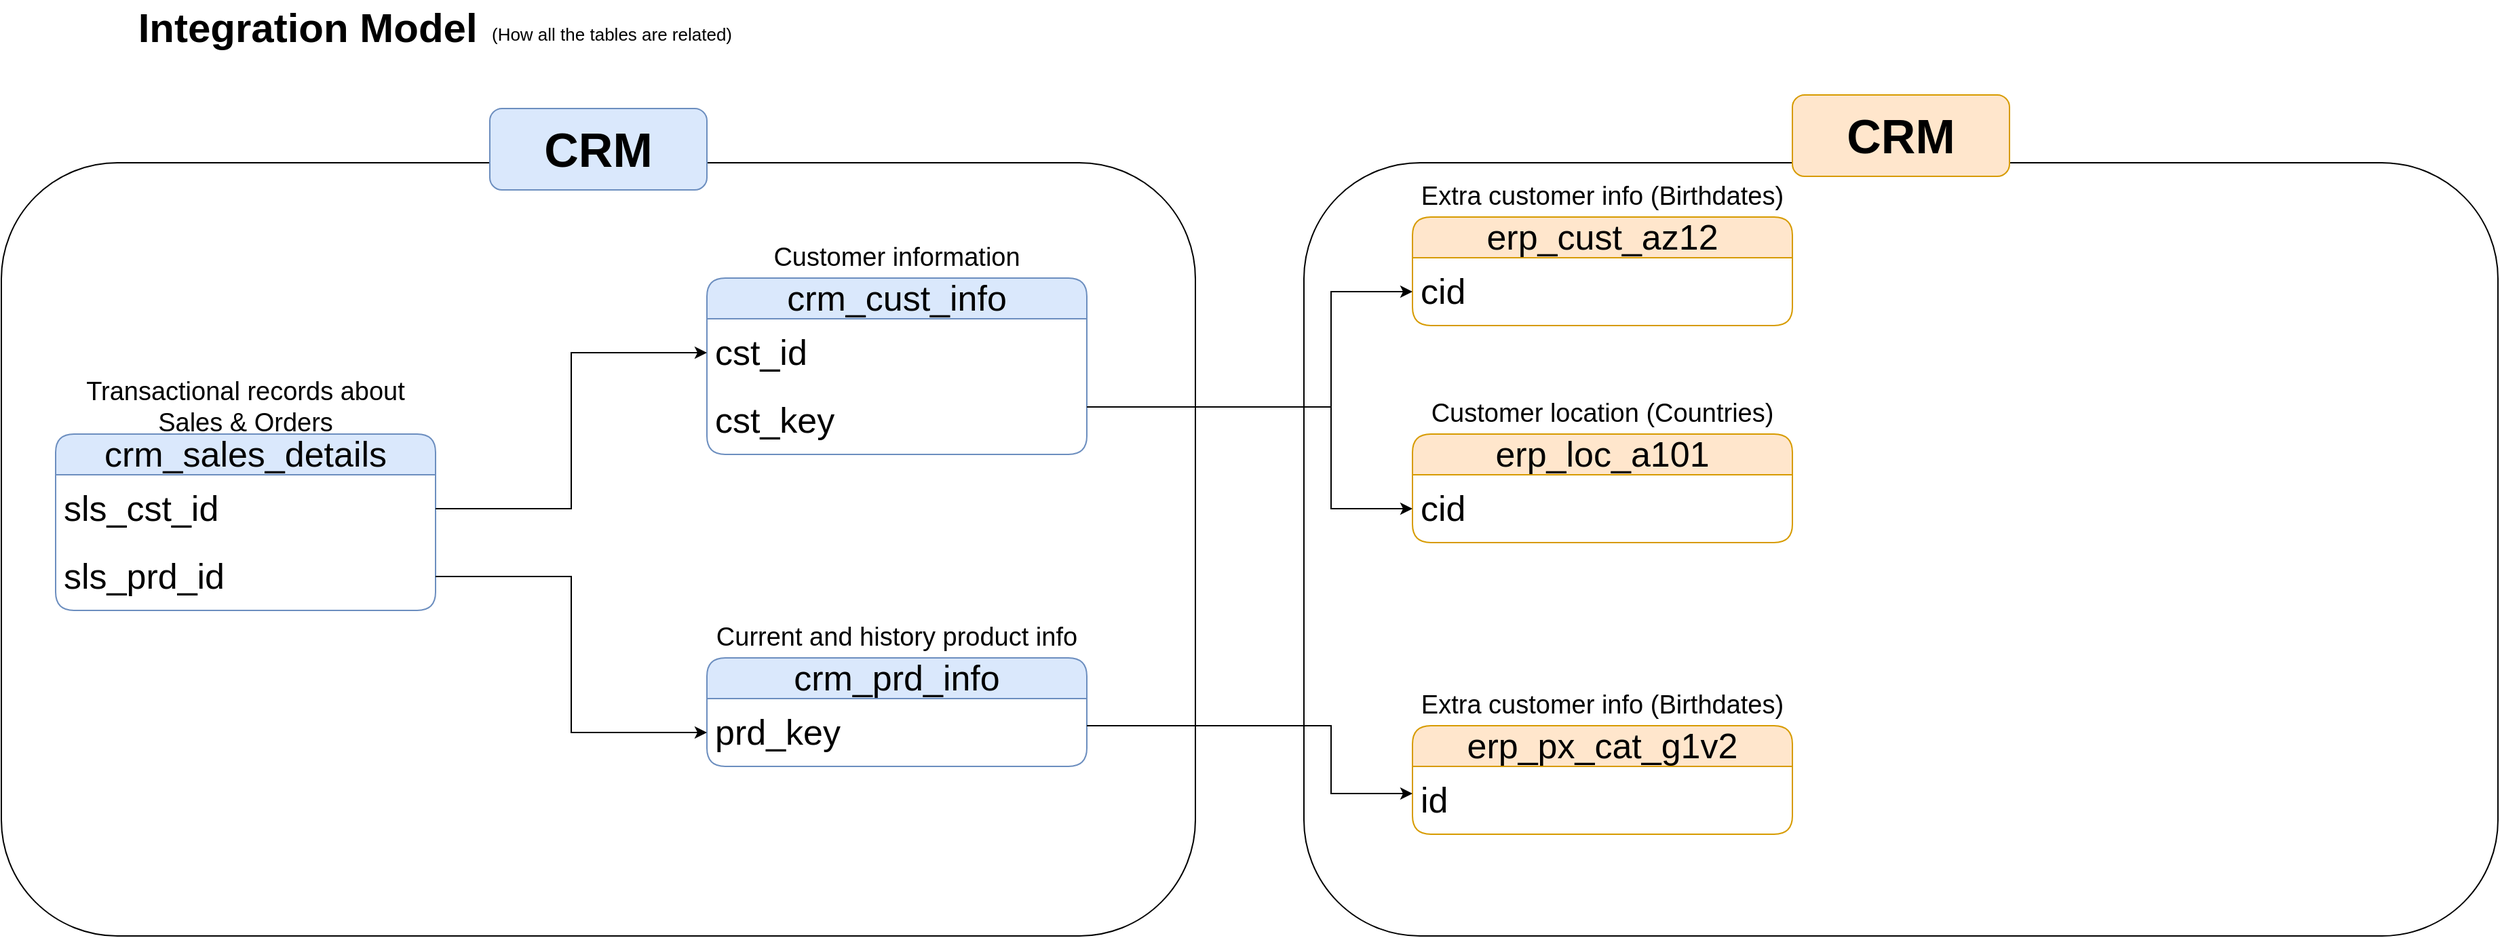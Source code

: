 <mxfile version="26.0.16">
  <diagram name="Page-1" id="vhHkQ2Hb0ev-NZiC7_sB">
    <mxGraphModel dx="1980" dy="1116" grid="1" gridSize="10" guides="1" tooltips="1" connect="1" arrows="1" fold="1" page="1" pageScale="1" pageWidth="1600" pageHeight="1200" math="0" shadow="0">
      <root>
        <mxCell id="0" />
        <mxCell id="1" parent="0" />
        <mxCell id="FpzBXiF51fYtFxmnO7EW-1" value="crm_cust_info" style="swimlane;fontStyle=0;childLayout=stackLayout;horizontal=1;startSize=30;horizontalStack=0;resizeParent=1;resizeParentMax=0;resizeLast=0;collapsible=1;marginBottom=0;whiteSpace=wrap;html=1;rounded=1;fontSize=26;fillColor=#dae8fc;strokeColor=#6c8ebf;" vertex="1" parent="1">
          <mxGeometry x="520" y="245" width="280" height="130" as="geometry">
            <mxRectangle x="360" y="200" width="60" height="30" as="alternateBounds" />
          </mxGeometry>
        </mxCell>
        <mxCell id="FpzBXiF51fYtFxmnO7EW-2" value="cst_id" style="text;strokeColor=none;fillColor=none;align=left;verticalAlign=middle;spacingLeft=4;spacingRight=4;overflow=hidden;points=[[0,0.5],[1,0.5]];portConstraint=eastwest;rotatable=0;whiteSpace=wrap;html=1;rounded=1;fontSize=26;" vertex="1" parent="FpzBXiF51fYtFxmnO7EW-1">
          <mxGeometry y="30" width="280" height="50" as="geometry" />
        </mxCell>
        <mxCell id="FpzBXiF51fYtFxmnO7EW-24" value="cst_key" style="text;strokeColor=none;fillColor=none;align=left;verticalAlign=middle;spacingLeft=4;spacingRight=4;overflow=hidden;points=[[0,0.5],[1,0.5]];portConstraint=eastwest;rotatable=0;whiteSpace=wrap;html=1;rounded=1;fontSize=26;" vertex="1" parent="FpzBXiF51fYtFxmnO7EW-1">
          <mxGeometry y="80" width="280" height="50" as="geometry" />
        </mxCell>
        <mxCell id="FpzBXiF51fYtFxmnO7EW-5" value="&lt;font style=&quot;font-size: 19px;&quot;&gt;Customer information&lt;/font&gt;" style="text;html=1;align=center;verticalAlign=middle;whiteSpace=wrap;rounded=0;" vertex="1" parent="1">
          <mxGeometry x="560" y="215" width="200" height="30" as="geometry" />
        </mxCell>
        <mxCell id="FpzBXiF51fYtFxmnO7EW-7" value="&lt;font style=&quot;font-size: 30px;&quot;&gt;&lt;b&gt;Integration Model&amp;nbsp;&lt;/b&gt;&lt;/font&gt;" style="text;html=1;align=center;verticalAlign=middle;whiteSpace=wrap;rounded=0;" vertex="1" parent="1">
          <mxGeometry x="80" y="40" width="300" height="40" as="geometry" />
        </mxCell>
        <mxCell id="FpzBXiF51fYtFxmnO7EW-8" value="&lt;font style=&quot;font-size: 13px;&quot;&gt;(How all the tables are related)&lt;/font&gt;" style="text;html=1;align=center;verticalAlign=middle;whiteSpace=wrap;rounded=0;" vertex="1" parent="1">
          <mxGeometry x="350" y="50" width="200" height="30" as="geometry" />
        </mxCell>
        <mxCell id="FpzBXiF51fYtFxmnO7EW-10" value="crm_prd_info" style="swimlane;fontStyle=0;childLayout=stackLayout;horizontal=1;startSize=30;horizontalStack=0;resizeParent=1;resizeParentMax=0;resizeLast=0;collapsible=1;marginBottom=0;whiteSpace=wrap;html=1;rounded=1;fontSize=26;fillColor=#dae8fc;strokeColor=#6c8ebf;" vertex="1" parent="1">
          <mxGeometry x="520" y="525" width="280" height="80" as="geometry">
            <mxRectangle x="360" y="200" width="60" height="30" as="alternateBounds" />
          </mxGeometry>
        </mxCell>
        <mxCell id="FpzBXiF51fYtFxmnO7EW-11" value="prd_key" style="text;strokeColor=none;fillColor=none;align=left;verticalAlign=middle;spacingLeft=4;spacingRight=4;overflow=hidden;points=[[0,0.5],[1,0.5]];portConstraint=eastwest;rotatable=0;whiteSpace=wrap;html=1;rounded=1;fontSize=26;" vertex="1" parent="FpzBXiF51fYtFxmnO7EW-10">
          <mxGeometry y="30" width="280" height="50" as="geometry" />
        </mxCell>
        <mxCell id="FpzBXiF51fYtFxmnO7EW-12" value="&lt;font style=&quot;font-size: 19px;&quot;&gt;Current and history product info&lt;/font&gt;" style="text;html=1;align=center;verticalAlign=middle;whiteSpace=wrap;rounded=0;" vertex="1" parent="1">
          <mxGeometry x="480" y="495" width="360" height="30" as="geometry" />
        </mxCell>
        <mxCell id="FpzBXiF51fYtFxmnO7EW-14" value="crm_sales_details" style="swimlane;fontStyle=0;childLayout=stackLayout;horizontal=1;startSize=30;horizontalStack=0;resizeParent=1;resizeParentMax=0;resizeLast=0;collapsible=1;marginBottom=0;whiteSpace=wrap;html=1;rounded=1;fontSize=26;fillColor=#dae8fc;strokeColor=#6c8ebf;" vertex="1" parent="1">
          <mxGeometry x="40" y="360" width="280" height="130" as="geometry">
            <mxRectangle x="360" y="200" width="60" height="30" as="alternateBounds" />
          </mxGeometry>
        </mxCell>
        <mxCell id="FpzBXiF51fYtFxmnO7EW-18" value="sls_cst_id" style="text;strokeColor=none;fillColor=none;align=left;verticalAlign=middle;spacingLeft=4;spacingRight=4;overflow=hidden;points=[[0,0.5],[1,0.5]];portConstraint=eastwest;rotatable=0;whiteSpace=wrap;html=1;rounded=1;fontSize=26;" vertex="1" parent="FpzBXiF51fYtFxmnO7EW-14">
          <mxGeometry y="30" width="280" height="50" as="geometry" />
        </mxCell>
        <mxCell id="FpzBXiF51fYtFxmnO7EW-15" value="sls_prd_id" style="text;strokeColor=none;fillColor=none;align=left;verticalAlign=middle;spacingLeft=4;spacingRight=4;overflow=hidden;points=[[0,0.5],[1,0.5]];portConstraint=eastwest;rotatable=0;whiteSpace=wrap;html=1;rounded=1;fontSize=26;" vertex="1" parent="FpzBXiF51fYtFxmnO7EW-14">
          <mxGeometry y="80" width="280" height="50" as="geometry" />
        </mxCell>
        <mxCell id="FpzBXiF51fYtFxmnO7EW-16" value="&lt;font style=&quot;font-size: 19px;&quot;&gt;Transactional records about Sales &amp;amp; Orders&lt;/font&gt;" style="text;html=1;align=center;verticalAlign=middle;whiteSpace=wrap;rounded=0;" vertex="1" parent="1">
          <mxGeometry x="40" y="320" width="280" height="40" as="geometry" />
        </mxCell>
        <mxCell id="FpzBXiF51fYtFxmnO7EW-19" style="edgeStyle=orthogonalEdgeStyle;rounded=0;orthogonalLoop=1;jettySize=auto;html=1;entryX=0;entryY=0.5;entryDx=0;entryDy=0;" edge="1" parent="1" source="FpzBXiF51fYtFxmnO7EW-18" target="FpzBXiF51fYtFxmnO7EW-2">
          <mxGeometry relative="1" as="geometry" />
        </mxCell>
        <mxCell id="FpzBXiF51fYtFxmnO7EW-20" style="edgeStyle=orthogonalEdgeStyle;rounded=0;orthogonalLoop=1;jettySize=auto;html=1;entryX=0;entryY=0.5;entryDx=0;entryDy=0;" edge="1" parent="1" source="FpzBXiF51fYtFxmnO7EW-15" target="FpzBXiF51fYtFxmnO7EW-11">
          <mxGeometry relative="1" as="geometry">
            <mxPoint x="370" y="465" as="targetPoint" />
          </mxGeometry>
        </mxCell>
        <mxCell id="FpzBXiF51fYtFxmnO7EW-21" value="erp_cust_az12" style="swimlane;fontStyle=0;childLayout=stackLayout;horizontal=1;startSize=30;horizontalStack=0;resizeParent=1;resizeParentMax=0;resizeLast=0;collapsible=1;marginBottom=0;whiteSpace=wrap;html=1;rounded=1;fontSize=26;fillColor=#ffe6cc;strokeColor=#d79b00;" vertex="1" parent="1">
          <mxGeometry x="1040" y="200" width="280" height="80" as="geometry">
            <mxRectangle x="360" y="200" width="60" height="30" as="alternateBounds" />
          </mxGeometry>
        </mxCell>
        <mxCell id="FpzBXiF51fYtFxmnO7EW-22" value="cid" style="text;strokeColor=none;fillColor=none;align=left;verticalAlign=middle;spacingLeft=4;spacingRight=4;overflow=hidden;points=[[0,0.5],[1,0.5]];portConstraint=eastwest;rotatable=0;whiteSpace=wrap;html=1;rounded=1;fontSize=26;" vertex="1" parent="FpzBXiF51fYtFxmnO7EW-21">
          <mxGeometry y="30" width="280" height="50" as="geometry" />
        </mxCell>
        <mxCell id="FpzBXiF51fYtFxmnO7EW-23" value="&lt;font style=&quot;font-size: 19px;&quot;&gt;Extra customer info (Birthdates)&lt;/font&gt;" style="text;html=1;align=center;verticalAlign=middle;whiteSpace=wrap;rounded=0;" vertex="1" parent="1">
          <mxGeometry x="1000" y="170" width="360" height="30" as="geometry" />
        </mxCell>
        <mxCell id="FpzBXiF51fYtFxmnO7EW-25" style="edgeStyle=orthogonalEdgeStyle;rounded=0;orthogonalLoop=1;jettySize=auto;html=1;entryX=0;entryY=0.5;entryDx=0;entryDy=0;" edge="1" parent="1" source="FpzBXiF51fYtFxmnO7EW-24" target="FpzBXiF51fYtFxmnO7EW-22">
          <mxGeometry relative="1" as="geometry">
            <Array as="points">
              <mxPoint x="980" y="340" />
              <mxPoint x="980" y="255" />
            </Array>
          </mxGeometry>
        </mxCell>
        <mxCell id="FpzBXiF51fYtFxmnO7EW-26" value="erp_loc_a101" style="swimlane;fontStyle=0;childLayout=stackLayout;horizontal=1;startSize=30;horizontalStack=0;resizeParent=1;resizeParentMax=0;resizeLast=0;collapsible=1;marginBottom=0;whiteSpace=wrap;html=1;rounded=1;fontSize=26;fillColor=#ffe6cc;strokeColor=#d79b00;" vertex="1" parent="1">
          <mxGeometry x="1040" y="360" width="280" height="80" as="geometry">
            <mxRectangle x="360" y="200" width="60" height="30" as="alternateBounds" />
          </mxGeometry>
        </mxCell>
        <mxCell id="FpzBXiF51fYtFxmnO7EW-27" value="cid" style="text;strokeColor=none;fillColor=none;align=left;verticalAlign=middle;spacingLeft=4;spacingRight=4;overflow=hidden;points=[[0,0.5],[1,0.5]];portConstraint=eastwest;rotatable=0;whiteSpace=wrap;html=1;rounded=1;fontSize=26;" vertex="1" parent="FpzBXiF51fYtFxmnO7EW-26">
          <mxGeometry y="30" width="280" height="50" as="geometry" />
        </mxCell>
        <mxCell id="FpzBXiF51fYtFxmnO7EW-28" value="&lt;font style=&quot;font-size: 19px;&quot;&gt;Customer location (Countries)&lt;/font&gt;" style="text;html=1;align=center;verticalAlign=middle;whiteSpace=wrap;rounded=0;" vertex="1" parent="1">
          <mxGeometry x="1000" y="330" width="360" height="30" as="geometry" />
        </mxCell>
        <mxCell id="FpzBXiF51fYtFxmnO7EW-31" style="edgeStyle=orthogonalEdgeStyle;rounded=0;orthogonalLoop=1;jettySize=auto;html=1;" edge="1" parent="1" source="FpzBXiF51fYtFxmnO7EW-24" target="FpzBXiF51fYtFxmnO7EW-27">
          <mxGeometry relative="1" as="geometry">
            <Array as="points">
              <mxPoint x="980" y="340" />
              <mxPoint x="980" y="415" />
            </Array>
          </mxGeometry>
        </mxCell>
        <mxCell id="FpzBXiF51fYtFxmnO7EW-32" value="erp_px_cat_g1v2" style="swimlane;fontStyle=0;childLayout=stackLayout;horizontal=1;startSize=30;horizontalStack=0;resizeParent=1;resizeParentMax=0;resizeLast=0;collapsible=1;marginBottom=0;whiteSpace=wrap;html=1;rounded=1;fontSize=26;fillColor=#ffe6cc;strokeColor=#d79b00;" vertex="1" parent="1">
          <mxGeometry x="1040" y="575" width="280" height="80" as="geometry">
            <mxRectangle x="360" y="200" width="60" height="30" as="alternateBounds" />
          </mxGeometry>
        </mxCell>
        <mxCell id="FpzBXiF51fYtFxmnO7EW-33" value="id" style="text;strokeColor=none;fillColor=none;align=left;verticalAlign=middle;spacingLeft=4;spacingRight=4;overflow=hidden;points=[[0,0.5],[1,0.5]];portConstraint=eastwest;rotatable=0;whiteSpace=wrap;html=1;rounded=1;fontSize=26;" vertex="1" parent="FpzBXiF51fYtFxmnO7EW-32">
          <mxGeometry y="30" width="280" height="50" as="geometry" />
        </mxCell>
        <mxCell id="FpzBXiF51fYtFxmnO7EW-34" value="&lt;font style=&quot;font-size: 19px;&quot;&gt;Extra customer info (Birthdates)&lt;/font&gt;" style="text;html=1;align=center;verticalAlign=middle;whiteSpace=wrap;rounded=0;" vertex="1" parent="1">
          <mxGeometry x="1000" y="545" width="360" height="30" as="geometry" />
        </mxCell>
        <mxCell id="FpzBXiF51fYtFxmnO7EW-35" style="edgeStyle=orthogonalEdgeStyle;rounded=0;orthogonalLoop=1;jettySize=auto;html=1;" edge="1" parent="1" source="FpzBXiF51fYtFxmnO7EW-11" target="FpzBXiF51fYtFxmnO7EW-33">
          <mxGeometry relative="1" as="geometry">
            <Array as="points">
              <mxPoint x="980" y="575" />
              <mxPoint x="980" y="625" />
            </Array>
          </mxGeometry>
        </mxCell>
        <mxCell id="FpzBXiF51fYtFxmnO7EW-36" value="" style="rounded=1;whiteSpace=wrap;html=1;fillColor=none;" vertex="1" parent="1">
          <mxGeometry y="160" width="880" height="570" as="geometry" />
        </mxCell>
        <mxCell id="FpzBXiF51fYtFxmnO7EW-37" value="" style="rounded=1;whiteSpace=wrap;html=1;fillColor=none;" vertex="1" parent="1">
          <mxGeometry x="960" y="160" width="880" height="570" as="geometry" />
        </mxCell>
        <mxCell id="FpzBXiF51fYtFxmnO7EW-38" value="&lt;font style=&quot;font-size: 35px;&quot;&gt;&lt;b&gt;CRM&lt;/b&gt;&lt;/font&gt;" style="rounded=1;whiteSpace=wrap;html=1;fillColor=#dae8fc;strokeColor=#6c8ebf;" vertex="1" parent="1">
          <mxGeometry x="360" y="120" width="160" height="60" as="geometry" />
        </mxCell>
        <mxCell id="FpzBXiF51fYtFxmnO7EW-39" value="&lt;font style=&quot;font-size: 35px;&quot;&gt;&lt;b&gt;CRM&lt;/b&gt;&lt;/font&gt;" style="rounded=1;whiteSpace=wrap;html=1;fillColor=#ffe6cc;strokeColor=#d79b00;" vertex="1" parent="1">
          <mxGeometry x="1320" y="110" width="160" height="60" as="geometry" />
        </mxCell>
      </root>
    </mxGraphModel>
  </diagram>
</mxfile>
